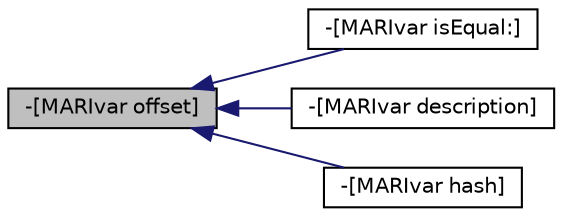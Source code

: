 digraph "-[MARIvar offset]"
{
  edge [fontname="Helvetica",fontsize="10",labelfontname="Helvetica",labelfontsize="10"];
  node [fontname="Helvetica",fontsize="10",shape=record];
  rankdir="LR";
  Node33 [label="-[MARIvar offset]",height=0.2,width=0.4,color="black", fillcolor="grey75", style="filled", fontcolor="black"];
  Node33 -> Node34 [dir="back",color="midnightblue",fontsize="10",style="solid",fontname="Helvetica"];
  Node34 [label="-[MARIvar isEqual:]",height=0.2,width=0.4,color="black", fillcolor="white", style="filled",URL="$interface_m_a_r_ivar.html#aeeb47e39d903cfcd7d7d053a9dba8a06"];
  Node33 -> Node35 [dir="back",color="midnightblue",fontsize="10",style="solid",fontname="Helvetica"];
  Node35 [label="-[MARIvar description]",height=0.2,width=0.4,color="black", fillcolor="white", style="filled",URL="$interface_m_a_r_ivar.html#a47c44d88f25acc48cc96ea3a5775c7c9"];
  Node33 -> Node36 [dir="back",color="midnightblue",fontsize="10",style="solid",fontname="Helvetica"];
  Node36 [label="-[MARIvar hash]",height=0.2,width=0.4,color="black", fillcolor="white", style="filled",URL="$interface_m_a_r_ivar.html#a52d39d3a8d316e090b32c5bb63fbe0d6"];
}
